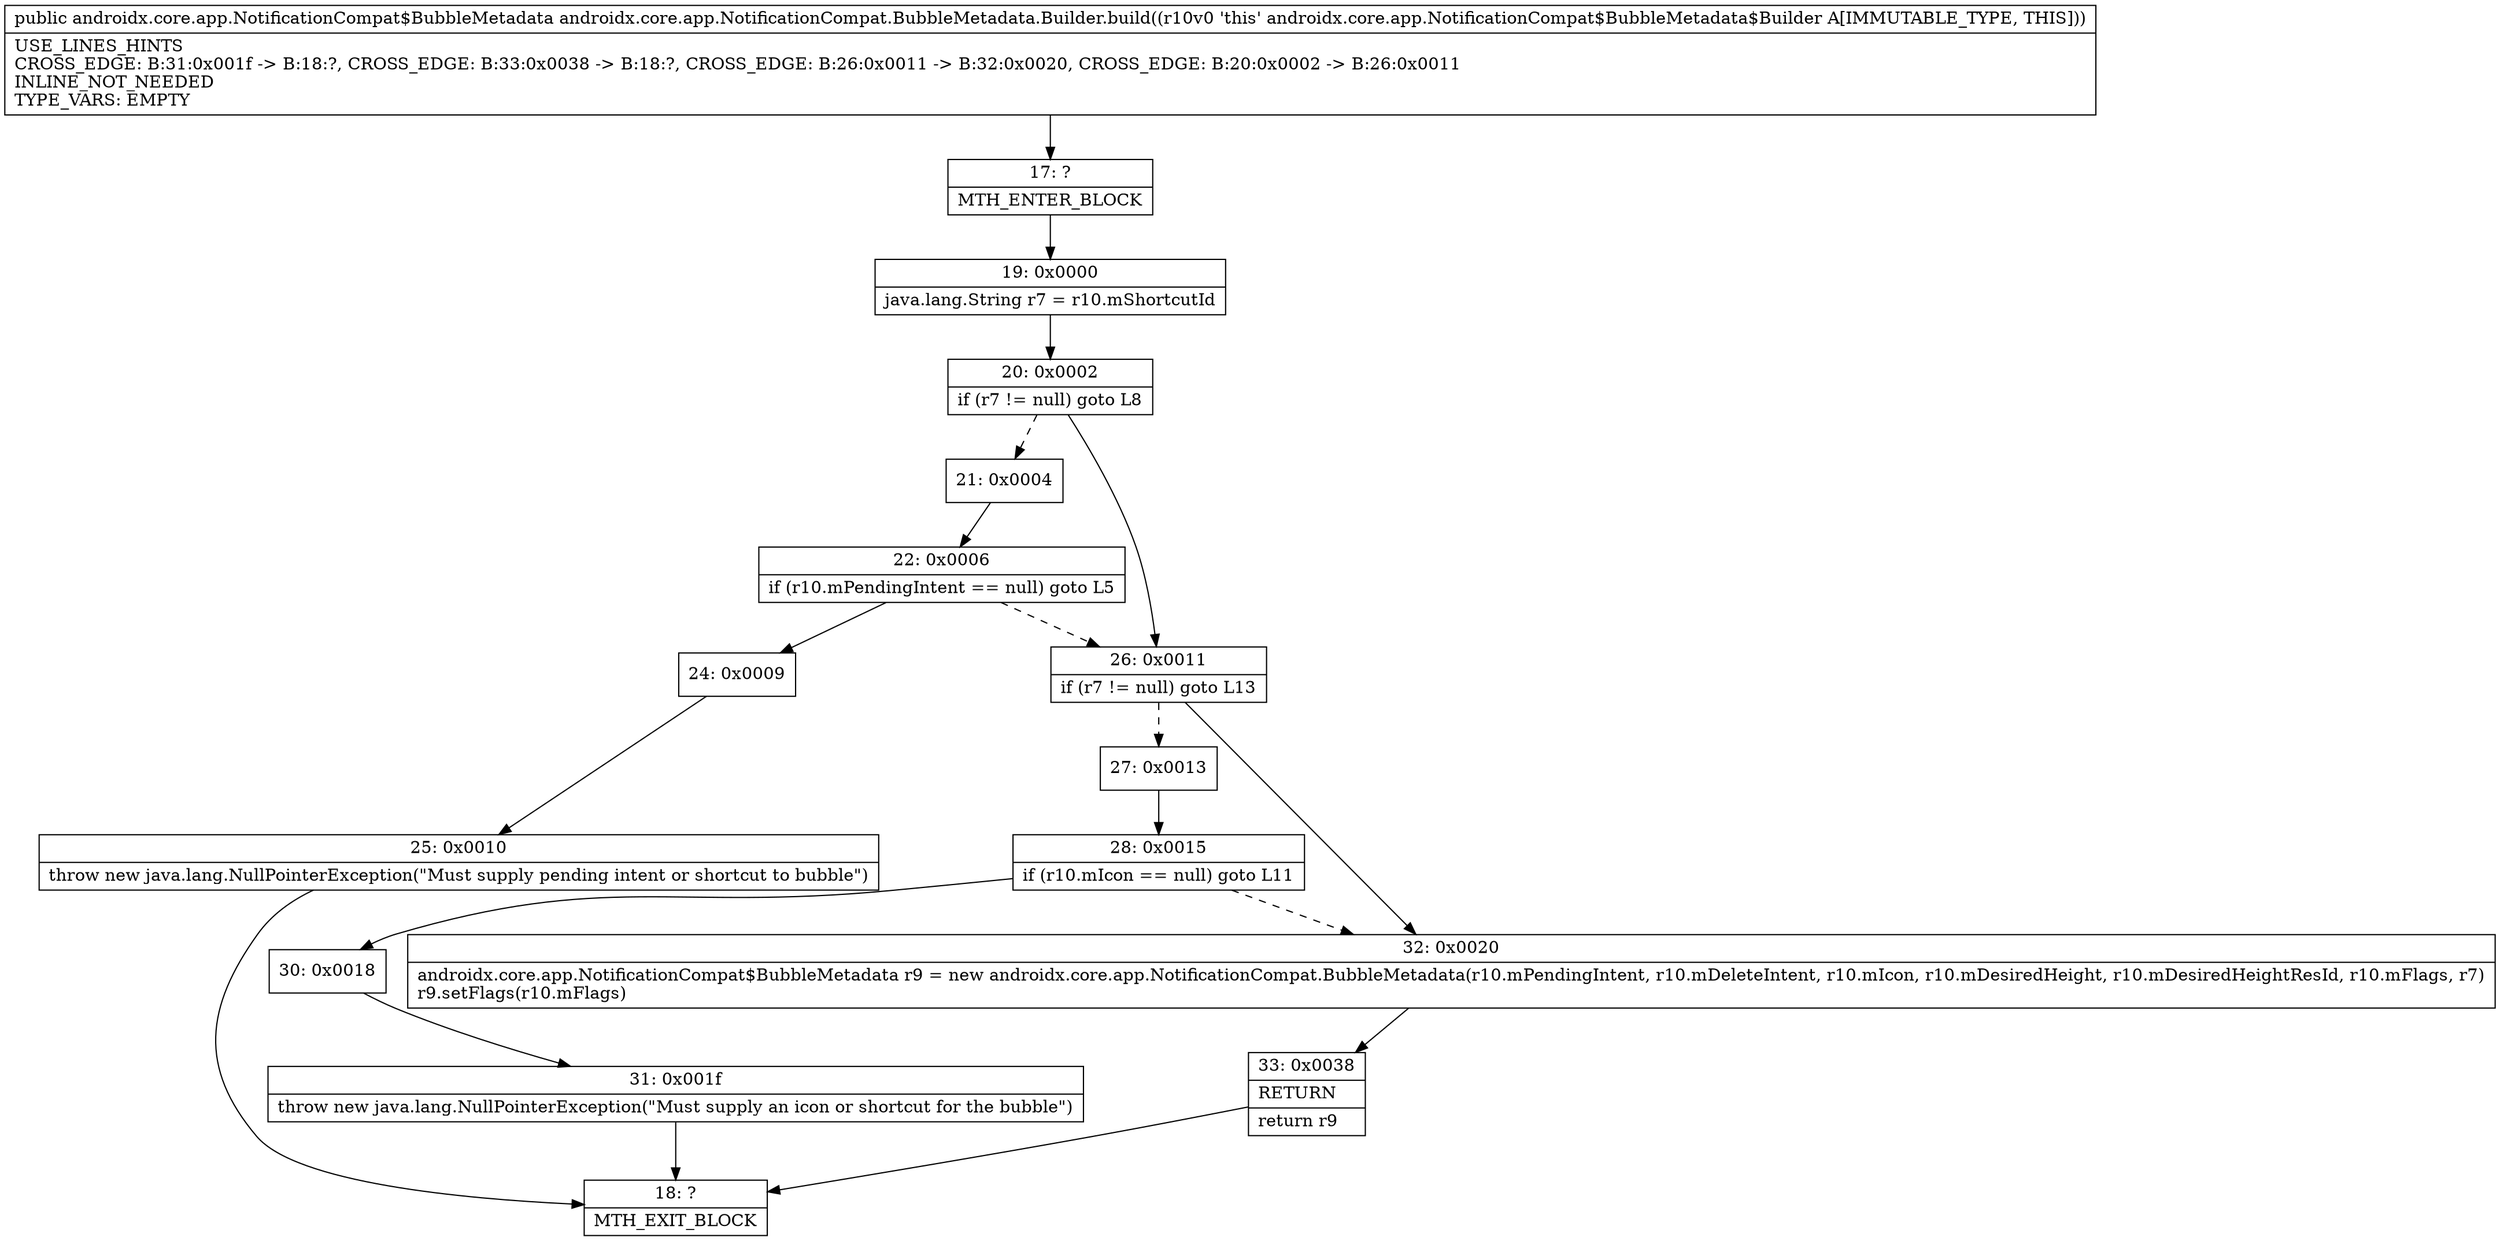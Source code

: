 digraph "CFG forandroidx.core.app.NotificationCompat.BubbleMetadata.Builder.build()Landroidx\/core\/app\/NotificationCompat$BubbleMetadata;" {
Node_17 [shape=record,label="{17\:\ ?|MTH_ENTER_BLOCK\l}"];
Node_19 [shape=record,label="{19\:\ 0x0000|java.lang.String r7 = r10.mShortcutId\l}"];
Node_20 [shape=record,label="{20\:\ 0x0002|if (r7 != null) goto L8\l}"];
Node_21 [shape=record,label="{21\:\ 0x0004}"];
Node_22 [shape=record,label="{22\:\ 0x0006|if (r10.mPendingIntent == null) goto L5\l}"];
Node_24 [shape=record,label="{24\:\ 0x0009}"];
Node_25 [shape=record,label="{25\:\ 0x0010|throw new java.lang.NullPointerException(\"Must supply pending intent or shortcut to bubble\")\l}"];
Node_18 [shape=record,label="{18\:\ ?|MTH_EXIT_BLOCK\l}"];
Node_26 [shape=record,label="{26\:\ 0x0011|if (r7 != null) goto L13\l}"];
Node_27 [shape=record,label="{27\:\ 0x0013}"];
Node_28 [shape=record,label="{28\:\ 0x0015|if (r10.mIcon == null) goto L11\l}"];
Node_30 [shape=record,label="{30\:\ 0x0018}"];
Node_31 [shape=record,label="{31\:\ 0x001f|throw new java.lang.NullPointerException(\"Must supply an icon or shortcut for the bubble\")\l}"];
Node_32 [shape=record,label="{32\:\ 0x0020|androidx.core.app.NotificationCompat$BubbleMetadata r9 = new androidx.core.app.NotificationCompat.BubbleMetadata(r10.mPendingIntent, r10.mDeleteIntent, r10.mIcon, r10.mDesiredHeight, r10.mDesiredHeightResId, r10.mFlags, r7)\lr9.setFlags(r10.mFlags)\l}"];
Node_33 [shape=record,label="{33\:\ 0x0038|RETURN\l|return r9\l}"];
MethodNode[shape=record,label="{public androidx.core.app.NotificationCompat$BubbleMetadata androidx.core.app.NotificationCompat.BubbleMetadata.Builder.build((r10v0 'this' androidx.core.app.NotificationCompat$BubbleMetadata$Builder A[IMMUTABLE_TYPE, THIS]))  | USE_LINES_HINTS\lCROSS_EDGE: B:31:0x001f \-\> B:18:?, CROSS_EDGE: B:33:0x0038 \-\> B:18:?, CROSS_EDGE: B:26:0x0011 \-\> B:32:0x0020, CROSS_EDGE: B:20:0x0002 \-\> B:26:0x0011\lINLINE_NOT_NEEDED\lTYPE_VARS: EMPTY\l}"];
MethodNode -> Node_17;Node_17 -> Node_19;
Node_19 -> Node_20;
Node_20 -> Node_21[style=dashed];
Node_20 -> Node_26;
Node_21 -> Node_22;
Node_22 -> Node_24;
Node_22 -> Node_26[style=dashed];
Node_24 -> Node_25;
Node_25 -> Node_18;
Node_26 -> Node_27[style=dashed];
Node_26 -> Node_32;
Node_27 -> Node_28;
Node_28 -> Node_30;
Node_28 -> Node_32[style=dashed];
Node_30 -> Node_31;
Node_31 -> Node_18;
Node_32 -> Node_33;
Node_33 -> Node_18;
}

